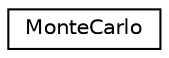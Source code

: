 digraph "Graphical Class Hierarchy"
{
  edge [fontname="Helvetica",fontsize="10",labelfontname="Helvetica",labelfontsize="10"];
  node [fontname="Helvetica",fontsize="10",shape=record];
  rankdir="LR";
  Node0 [label="MonteCarlo",height=0.2,width=0.4,color="black", fillcolor="white", style="filled",URL="$classMonteCarlo.html"];
}
